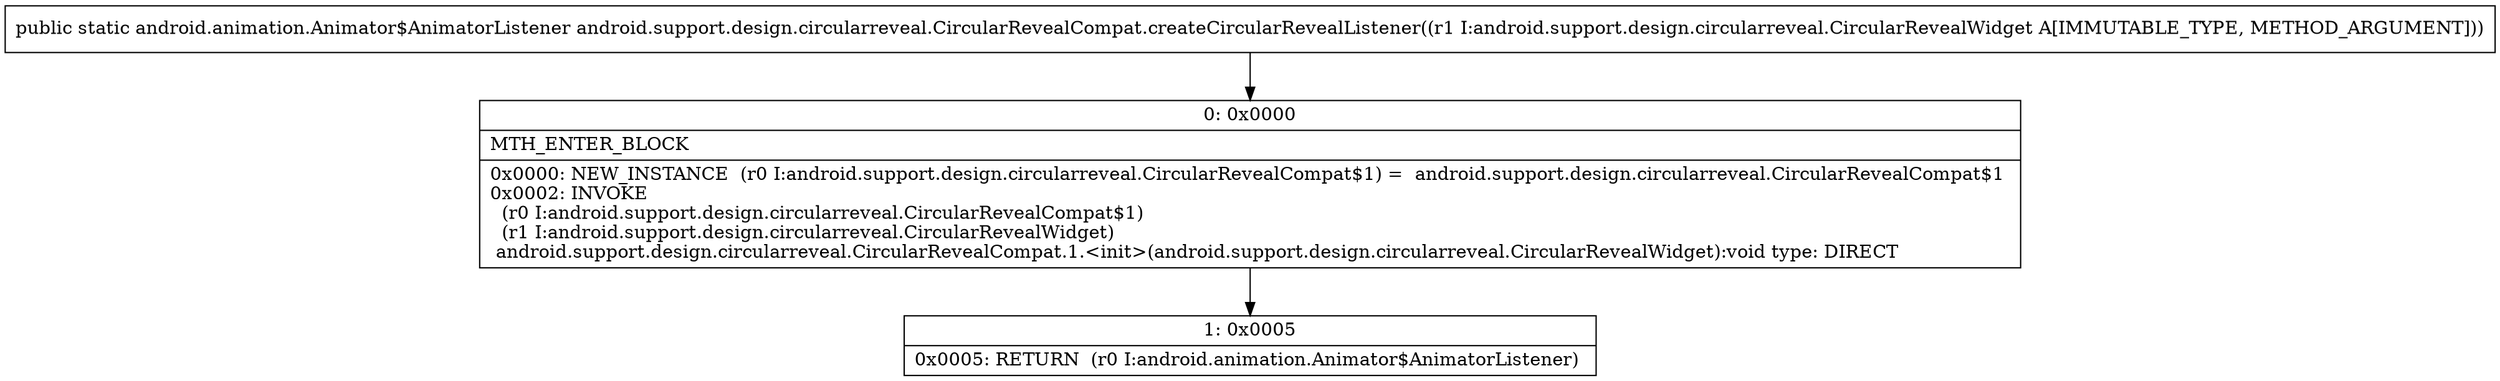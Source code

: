 digraph "CFG forandroid.support.design.circularreveal.CircularRevealCompat.createCircularRevealListener(Landroid\/support\/design\/circularreveal\/CircularRevealWidget;)Landroid\/animation\/Animator$AnimatorListener;" {
Node_0 [shape=record,label="{0\:\ 0x0000|MTH_ENTER_BLOCK\l|0x0000: NEW_INSTANCE  (r0 I:android.support.design.circularreveal.CircularRevealCompat$1) =  android.support.design.circularreveal.CircularRevealCompat$1 \l0x0002: INVOKE  \l  (r0 I:android.support.design.circularreveal.CircularRevealCompat$1)\l  (r1 I:android.support.design.circularreveal.CircularRevealWidget)\l android.support.design.circularreveal.CircularRevealCompat.1.\<init\>(android.support.design.circularreveal.CircularRevealWidget):void type: DIRECT \l}"];
Node_1 [shape=record,label="{1\:\ 0x0005|0x0005: RETURN  (r0 I:android.animation.Animator$AnimatorListener) \l}"];
MethodNode[shape=record,label="{public static android.animation.Animator$AnimatorListener android.support.design.circularreveal.CircularRevealCompat.createCircularRevealListener((r1 I:android.support.design.circularreveal.CircularRevealWidget A[IMMUTABLE_TYPE, METHOD_ARGUMENT])) }"];
MethodNode -> Node_0;
Node_0 -> Node_1;
}


